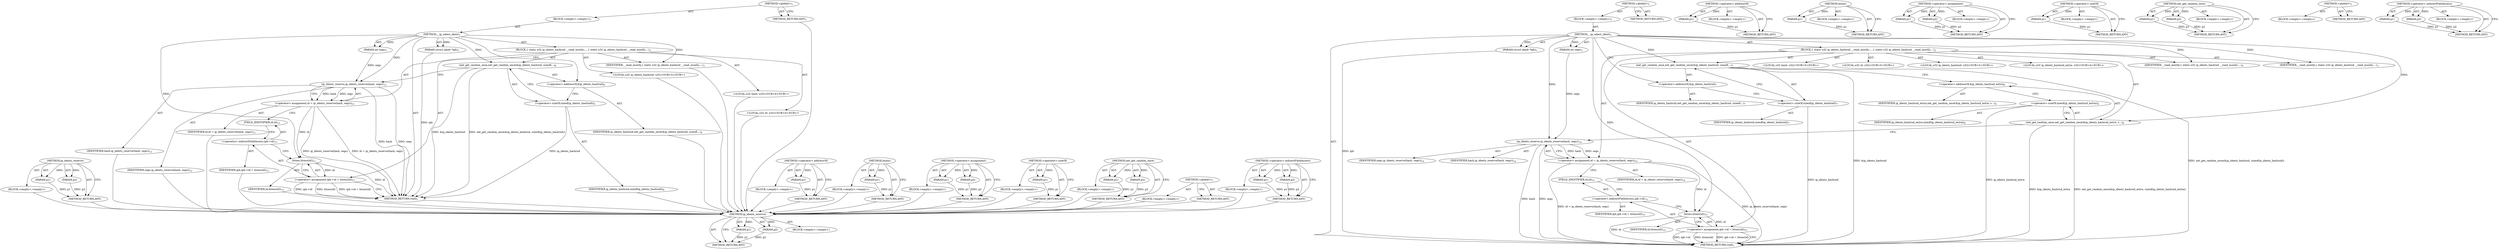 digraph "&lt;operator&gt;.indirectFieldAccess" {
vulnerable_71 [label=<(METHOD,ip_idents_reserve)>];
vulnerable_72 [label=<(PARAM,p1)>];
vulnerable_73 [label=<(PARAM,p2)>];
vulnerable_74 [label=<(BLOCK,&lt;empty&gt;,&lt;empty&gt;)>];
vulnerable_75 [label=<(METHOD_RETURN,ANY)>];
vulnerable_6 [label=<(METHOD,&lt;global&gt;)<SUB>1</SUB>>];
vulnerable_7 [label=<(BLOCK,&lt;empty&gt;,&lt;empty&gt;)<SUB>1</SUB>>];
vulnerable_8 [label=<(METHOD,__ip_select_ident)<SUB>1</SUB>>];
vulnerable_9 [label=<(PARAM,struct iphdr *iph)<SUB>1</SUB>>];
vulnerable_10 [label=<(PARAM,int segs)<SUB>1</SUB>>];
vulnerable_11 [label=<(BLOCK,{
 	static u32 ip_idents_hashrnd __read_mostly;...,{
 	static u32 ip_idents_hashrnd __read_mostly;...)<SUB>2</SUB>>];
vulnerable_12 [label="<(LOCAL,u32 ip_idents_hashrnd: u32)<SUB>3</SUB>>"];
vulnerable_13 [label=<(IDENTIFIER,__read_mostly,{
 	static u32 ip_idents_hashrnd __read_mostly;...)<SUB>3</SUB>>];
vulnerable_14 [label="<(LOCAL,u32 hash: u32)<SUB>4</SUB>>"];
vulnerable_15 [label="<(LOCAL,u32 id: u32)<SUB>4</SUB>>"];
vulnerable_16 [label=<(net_get_random_once,net_get_random_once(&amp;ip_idents_hashrnd, sizeof(...)<SUB>6</SUB>>];
vulnerable_17 [label=<(&lt;operator&gt;.addressOf,&amp;ip_idents_hashrnd)<SUB>6</SUB>>];
vulnerable_18 [label=<(IDENTIFIER,ip_idents_hashrnd,net_get_random_once(&amp;ip_idents_hashrnd, sizeof(...)<SUB>6</SUB>>];
vulnerable_19 [label=<(&lt;operator&gt;.sizeOf,sizeof(ip_idents_hashrnd))<SUB>6</SUB>>];
vulnerable_20 [label=<(IDENTIFIER,ip_idents_hashrnd,sizeof(ip_idents_hashrnd))<SUB>6</SUB>>];
vulnerable_21 [label=<(&lt;operator&gt;.assignment,id = ip_idents_reserve(hash, segs))<SUB>12</SUB>>];
vulnerable_22 [label=<(IDENTIFIER,id,id = ip_idents_reserve(hash, segs))<SUB>12</SUB>>];
vulnerable_23 [label=<(ip_idents_reserve,ip_idents_reserve(hash, segs))<SUB>12</SUB>>];
vulnerable_24 [label=<(IDENTIFIER,hash,ip_idents_reserve(hash, segs))<SUB>12</SUB>>];
vulnerable_25 [label=<(IDENTIFIER,segs,ip_idents_reserve(hash, segs))<SUB>12</SUB>>];
vulnerable_26 [label=<(&lt;operator&gt;.assignment,iph-&gt;id = htons(id))<SUB>13</SUB>>];
vulnerable_27 [label=<(&lt;operator&gt;.indirectFieldAccess,iph-&gt;id)<SUB>13</SUB>>];
vulnerable_28 [label=<(IDENTIFIER,iph,iph-&gt;id = htons(id))<SUB>13</SUB>>];
vulnerable_29 [label=<(FIELD_IDENTIFIER,id,id)<SUB>13</SUB>>];
vulnerable_30 [label=<(htons,htons(id))<SUB>13</SUB>>];
vulnerable_31 [label=<(IDENTIFIER,id,htons(id))<SUB>13</SUB>>];
vulnerable_32 [label=<(METHOD_RETURN,void)<SUB>1</SUB>>];
vulnerable_34 [label=<(METHOD_RETURN,ANY)<SUB>1</SUB>>];
vulnerable_58 [label=<(METHOD,&lt;operator&gt;.addressOf)>];
vulnerable_59 [label=<(PARAM,p1)>];
vulnerable_60 [label=<(BLOCK,&lt;empty&gt;,&lt;empty&gt;)>];
vulnerable_61 [label=<(METHOD_RETURN,ANY)>];
vulnerable_81 [label=<(METHOD,htons)>];
vulnerable_82 [label=<(PARAM,p1)>];
vulnerable_83 [label=<(BLOCK,&lt;empty&gt;,&lt;empty&gt;)>];
vulnerable_84 [label=<(METHOD_RETURN,ANY)>];
vulnerable_66 [label=<(METHOD,&lt;operator&gt;.assignment)>];
vulnerable_67 [label=<(PARAM,p1)>];
vulnerable_68 [label=<(PARAM,p2)>];
vulnerable_69 [label=<(BLOCK,&lt;empty&gt;,&lt;empty&gt;)>];
vulnerable_70 [label=<(METHOD_RETURN,ANY)>];
vulnerable_62 [label=<(METHOD,&lt;operator&gt;.sizeOf)>];
vulnerable_63 [label=<(PARAM,p1)>];
vulnerable_64 [label=<(BLOCK,&lt;empty&gt;,&lt;empty&gt;)>];
vulnerable_65 [label=<(METHOD_RETURN,ANY)>];
vulnerable_53 [label=<(METHOD,net_get_random_once)>];
vulnerable_54 [label=<(PARAM,p1)>];
vulnerable_55 [label=<(PARAM,p2)>];
vulnerable_56 [label=<(BLOCK,&lt;empty&gt;,&lt;empty&gt;)>];
vulnerable_57 [label=<(METHOD_RETURN,ANY)>];
vulnerable_47 [label=<(METHOD,&lt;global&gt;)<SUB>1</SUB>>];
vulnerable_48 [label=<(BLOCK,&lt;empty&gt;,&lt;empty&gt;)>];
vulnerable_49 [label=<(METHOD_RETURN,ANY)>];
vulnerable_76 [label=<(METHOD,&lt;operator&gt;.indirectFieldAccess)>];
vulnerable_77 [label=<(PARAM,p1)>];
vulnerable_78 [label=<(PARAM,p2)>];
vulnerable_79 [label=<(BLOCK,&lt;empty&gt;,&lt;empty&gt;)>];
vulnerable_80 [label=<(METHOD_RETURN,ANY)>];
fixed_78 [label=<(METHOD,ip_idents_reserve)>];
fixed_79 [label=<(PARAM,p1)>];
fixed_80 [label=<(PARAM,p2)>];
fixed_81 [label=<(BLOCK,&lt;empty&gt;,&lt;empty&gt;)>];
fixed_82 [label=<(METHOD_RETURN,ANY)>];
fixed_6 [label=<(METHOD,&lt;global&gt;)<SUB>1</SUB>>];
fixed_7 [label=<(BLOCK,&lt;empty&gt;,&lt;empty&gt;)<SUB>1</SUB>>];
fixed_8 [label=<(METHOD,__ip_select_ident)<SUB>1</SUB>>];
fixed_9 [label=<(PARAM,struct iphdr *iph)<SUB>1</SUB>>];
fixed_10 [label=<(PARAM,int segs)<SUB>1</SUB>>];
fixed_11 [label=<(BLOCK,{
 	static u32 ip_idents_hashrnd __read_mostly;...,{
 	static u32 ip_idents_hashrnd __read_mostly;...)<SUB>2</SUB>>];
fixed_12 [label="<(LOCAL,u32 ip_idents_hashrnd: u32)<SUB>3</SUB>>"];
fixed_13 [label=<(IDENTIFIER,__read_mostly,{
 	static u32 ip_idents_hashrnd __read_mostly;...)<SUB>3</SUB>>];
fixed_14 [label="<(LOCAL,u32 ip_idents_hashrnd_extra: u32)<SUB>4</SUB>>"];
fixed_15 [label=<(IDENTIFIER,__read_mostly,{
 	static u32 ip_idents_hashrnd __read_mostly;...)<SUB>4</SUB>>];
fixed_16 [label="<(LOCAL,u32 hash: u32)<SUB>5</SUB>>"];
fixed_17 [label="<(LOCAL,u32 id: u32)<SUB>5</SUB>>"];
fixed_18 [label=<(net_get_random_once,net_get_random_once(&amp;ip_idents_hashrnd, sizeof(...)<SUB>7</SUB>>];
fixed_19 [label=<(&lt;operator&gt;.addressOf,&amp;ip_idents_hashrnd)<SUB>7</SUB>>];
fixed_20 [label=<(IDENTIFIER,ip_idents_hashrnd,net_get_random_once(&amp;ip_idents_hashrnd, sizeof(...)<SUB>7</SUB>>];
fixed_21 [label=<(&lt;operator&gt;.sizeOf,sizeof(ip_idents_hashrnd))<SUB>7</SUB>>];
fixed_22 [label=<(IDENTIFIER,ip_idents_hashrnd,sizeof(ip_idents_hashrnd))<SUB>7</SUB>>];
fixed_23 [label=<(net_get_random_once,net_get_random_once(&amp;ip_idents_hashrnd_extra, s...)<SUB>8</SUB>>];
fixed_24 [label=<(&lt;operator&gt;.addressOf,&amp;ip_idents_hashrnd_extra)<SUB>8</SUB>>];
fixed_25 [label=<(IDENTIFIER,ip_idents_hashrnd_extra,net_get_random_once(&amp;ip_idents_hashrnd_extra, s...)<SUB>8</SUB>>];
fixed_26 [label=<(&lt;operator&gt;.sizeOf,sizeof(ip_idents_hashrnd_extra))<SUB>8</SUB>>];
fixed_27 [label=<(IDENTIFIER,ip_idents_hashrnd_extra,sizeof(ip_idents_hashrnd_extra))<SUB>8</SUB>>];
fixed_28 [label=<(&lt;operator&gt;.assignment,id = ip_idents_reserve(hash, segs))<SUB>14</SUB>>];
fixed_29 [label=<(IDENTIFIER,id,id = ip_idents_reserve(hash, segs))<SUB>14</SUB>>];
fixed_30 [label=<(ip_idents_reserve,ip_idents_reserve(hash, segs))<SUB>14</SUB>>];
fixed_31 [label=<(IDENTIFIER,hash,ip_idents_reserve(hash, segs))<SUB>14</SUB>>];
fixed_32 [label=<(IDENTIFIER,segs,ip_idents_reserve(hash, segs))<SUB>14</SUB>>];
fixed_33 [label=<(&lt;operator&gt;.assignment,iph-&gt;id = htons(id))<SUB>15</SUB>>];
fixed_34 [label=<(&lt;operator&gt;.indirectFieldAccess,iph-&gt;id)<SUB>15</SUB>>];
fixed_35 [label=<(IDENTIFIER,iph,iph-&gt;id = htons(id))<SUB>15</SUB>>];
fixed_36 [label=<(FIELD_IDENTIFIER,id,id)<SUB>15</SUB>>];
fixed_37 [label=<(htons,htons(id))<SUB>15</SUB>>];
fixed_38 [label=<(IDENTIFIER,id,htons(id))<SUB>15</SUB>>];
fixed_39 [label=<(METHOD_RETURN,void)<SUB>1</SUB>>];
fixed_41 [label=<(METHOD_RETURN,ANY)<SUB>1</SUB>>];
fixed_65 [label=<(METHOD,&lt;operator&gt;.addressOf)>];
fixed_66 [label=<(PARAM,p1)>];
fixed_67 [label=<(BLOCK,&lt;empty&gt;,&lt;empty&gt;)>];
fixed_68 [label=<(METHOD_RETURN,ANY)>];
fixed_88 [label=<(METHOD,htons)>];
fixed_89 [label=<(PARAM,p1)>];
fixed_90 [label=<(BLOCK,&lt;empty&gt;,&lt;empty&gt;)>];
fixed_91 [label=<(METHOD_RETURN,ANY)>];
fixed_73 [label=<(METHOD,&lt;operator&gt;.assignment)>];
fixed_74 [label=<(PARAM,p1)>];
fixed_75 [label=<(PARAM,p2)>];
fixed_76 [label=<(BLOCK,&lt;empty&gt;,&lt;empty&gt;)>];
fixed_77 [label=<(METHOD_RETURN,ANY)>];
fixed_69 [label=<(METHOD,&lt;operator&gt;.sizeOf)>];
fixed_70 [label=<(PARAM,p1)>];
fixed_71 [label=<(BLOCK,&lt;empty&gt;,&lt;empty&gt;)>];
fixed_72 [label=<(METHOD_RETURN,ANY)>];
fixed_60 [label=<(METHOD,net_get_random_once)>];
fixed_61 [label=<(PARAM,p1)>];
fixed_62 [label=<(PARAM,p2)>];
fixed_63 [label=<(BLOCK,&lt;empty&gt;,&lt;empty&gt;)>];
fixed_64 [label=<(METHOD_RETURN,ANY)>];
fixed_54 [label=<(METHOD,&lt;global&gt;)<SUB>1</SUB>>];
fixed_55 [label=<(BLOCK,&lt;empty&gt;,&lt;empty&gt;)>];
fixed_56 [label=<(METHOD_RETURN,ANY)>];
fixed_83 [label=<(METHOD,&lt;operator&gt;.indirectFieldAccess)>];
fixed_84 [label=<(PARAM,p1)>];
fixed_85 [label=<(PARAM,p2)>];
fixed_86 [label=<(BLOCK,&lt;empty&gt;,&lt;empty&gt;)>];
fixed_87 [label=<(METHOD_RETURN,ANY)>];
vulnerable_71 -> vulnerable_72  [key=0, label="AST: "];
vulnerable_71 -> vulnerable_72  [key=1, label="DDG: "];
vulnerable_71 -> vulnerable_74  [key=0, label="AST: "];
vulnerable_71 -> vulnerable_73  [key=0, label="AST: "];
vulnerable_71 -> vulnerable_73  [key=1, label="DDG: "];
vulnerable_71 -> vulnerable_75  [key=0, label="AST: "];
vulnerable_71 -> vulnerable_75  [key=1, label="CFG: "];
vulnerable_72 -> vulnerable_75  [key=0, label="DDG: p1"];
vulnerable_73 -> vulnerable_75  [key=0, label="DDG: p2"];
vulnerable_74 -> fixed_78  [key=0];
vulnerable_75 -> fixed_78  [key=0];
vulnerable_6 -> vulnerable_7  [key=0, label="AST: "];
vulnerable_6 -> vulnerable_34  [key=0, label="AST: "];
vulnerable_6 -> vulnerable_34  [key=1, label="CFG: "];
vulnerable_7 -> vulnerable_8  [key=0, label="AST: "];
vulnerable_8 -> vulnerable_9  [key=0, label="AST: "];
vulnerable_8 -> vulnerable_9  [key=1, label="DDG: "];
vulnerable_8 -> vulnerable_10  [key=0, label="AST: "];
vulnerable_8 -> vulnerable_10  [key=1, label="DDG: "];
vulnerable_8 -> vulnerable_11  [key=0, label="AST: "];
vulnerable_8 -> vulnerable_32  [key=0, label="AST: "];
vulnerable_8 -> vulnerable_17  [key=0, label="CFG: "];
vulnerable_8 -> vulnerable_13  [key=0, label="DDG: "];
vulnerable_8 -> vulnerable_16  [key=0, label="DDG: "];
vulnerable_8 -> vulnerable_23  [key=0, label="DDG: "];
vulnerable_8 -> vulnerable_30  [key=0, label="DDG: "];
vulnerable_9 -> vulnerable_32  [key=0, label="DDG: iph"];
vulnerable_10 -> vulnerable_23  [key=0, label="DDG: segs"];
vulnerable_11 -> vulnerable_12  [key=0, label="AST: "];
vulnerable_11 -> vulnerable_13  [key=0, label="AST: "];
vulnerable_11 -> vulnerable_14  [key=0, label="AST: "];
vulnerable_11 -> vulnerable_15  [key=0, label="AST: "];
vulnerable_11 -> vulnerable_16  [key=0, label="AST: "];
vulnerable_11 -> vulnerable_21  [key=0, label="AST: "];
vulnerable_11 -> vulnerable_26  [key=0, label="AST: "];
vulnerable_12 -> fixed_78  [key=0];
vulnerable_13 -> fixed_78  [key=0];
vulnerable_14 -> fixed_78  [key=0];
vulnerable_15 -> fixed_78  [key=0];
vulnerable_16 -> vulnerable_17  [key=0, label="AST: "];
vulnerable_16 -> vulnerable_19  [key=0, label="AST: "];
vulnerable_16 -> vulnerable_23  [key=0, label="CFG: "];
vulnerable_16 -> vulnerable_32  [key=0, label="DDG: &amp;ip_idents_hashrnd"];
vulnerable_16 -> vulnerable_32  [key=1, label="DDG: net_get_random_once(&amp;ip_idents_hashrnd, sizeof(ip_idents_hashrnd))"];
vulnerable_17 -> vulnerable_18  [key=0, label="AST: "];
vulnerable_17 -> vulnerable_19  [key=0, label="CFG: "];
vulnerable_18 -> fixed_78  [key=0];
vulnerable_19 -> vulnerable_20  [key=0, label="AST: "];
vulnerable_19 -> vulnerable_16  [key=0, label="CFG: "];
vulnerable_19 -> vulnerable_32  [key=0, label="DDG: ip_idents_hashrnd"];
vulnerable_20 -> fixed_78  [key=0];
vulnerable_21 -> vulnerable_22  [key=0, label="AST: "];
vulnerable_21 -> vulnerable_23  [key=0, label="AST: "];
vulnerable_21 -> vulnerable_29  [key=0, label="CFG: "];
vulnerable_21 -> vulnerable_32  [key=0, label="DDG: ip_idents_reserve(hash, segs)"];
vulnerable_21 -> vulnerable_32  [key=1, label="DDG: id = ip_idents_reserve(hash, segs)"];
vulnerable_21 -> vulnerable_30  [key=0, label="DDG: id"];
vulnerable_22 -> fixed_78  [key=0];
vulnerable_23 -> vulnerable_24  [key=0, label="AST: "];
vulnerable_23 -> vulnerable_25  [key=0, label="AST: "];
vulnerable_23 -> vulnerable_21  [key=0, label="CFG: "];
vulnerable_23 -> vulnerable_21  [key=1, label="DDG: hash"];
vulnerable_23 -> vulnerable_21  [key=2, label="DDG: segs"];
vulnerable_23 -> vulnerable_32  [key=0, label="DDG: hash"];
vulnerable_23 -> vulnerable_32  [key=1, label="DDG: segs"];
vulnerable_24 -> fixed_78  [key=0];
vulnerable_25 -> fixed_78  [key=0];
vulnerable_26 -> vulnerable_27  [key=0, label="AST: "];
vulnerable_26 -> vulnerable_30  [key=0, label="AST: "];
vulnerable_26 -> vulnerable_32  [key=0, label="CFG: "];
vulnerable_26 -> vulnerable_32  [key=1, label="DDG: iph-&gt;id"];
vulnerable_26 -> vulnerable_32  [key=2, label="DDG: htons(id)"];
vulnerable_26 -> vulnerable_32  [key=3, label="DDG: iph-&gt;id = htons(id)"];
vulnerable_27 -> vulnerable_28  [key=0, label="AST: "];
vulnerable_27 -> vulnerable_29  [key=0, label="AST: "];
vulnerable_27 -> vulnerable_30  [key=0, label="CFG: "];
vulnerable_28 -> fixed_78  [key=0];
vulnerable_29 -> vulnerable_27  [key=0, label="CFG: "];
vulnerable_30 -> vulnerable_31  [key=0, label="AST: "];
vulnerable_30 -> vulnerable_26  [key=0, label="CFG: "];
vulnerable_30 -> vulnerable_26  [key=1, label="DDG: id"];
vulnerable_30 -> vulnerable_32  [key=0, label="DDG: id"];
vulnerable_31 -> fixed_78  [key=0];
vulnerable_32 -> fixed_78  [key=0];
vulnerable_34 -> fixed_78  [key=0];
vulnerable_58 -> vulnerable_59  [key=0, label="AST: "];
vulnerable_58 -> vulnerable_59  [key=1, label="DDG: "];
vulnerable_58 -> vulnerable_60  [key=0, label="AST: "];
vulnerable_58 -> vulnerable_61  [key=0, label="AST: "];
vulnerable_58 -> vulnerable_61  [key=1, label="CFG: "];
vulnerable_59 -> vulnerable_61  [key=0, label="DDG: p1"];
vulnerable_60 -> fixed_78  [key=0];
vulnerable_61 -> fixed_78  [key=0];
vulnerable_81 -> vulnerable_82  [key=0, label="AST: "];
vulnerable_81 -> vulnerable_82  [key=1, label="DDG: "];
vulnerable_81 -> vulnerable_83  [key=0, label="AST: "];
vulnerable_81 -> vulnerable_84  [key=0, label="AST: "];
vulnerable_81 -> vulnerable_84  [key=1, label="CFG: "];
vulnerable_82 -> vulnerable_84  [key=0, label="DDG: p1"];
vulnerable_83 -> fixed_78  [key=0];
vulnerable_84 -> fixed_78  [key=0];
vulnerable_66 -> vulnerable_67  [key=0, label="AST: "];
vulnerable_66 -> vulnerable_67  [key=1, label="DDG: "];
vulnerable_66 -> vulnerable_69  [key=0, label="AST: "];
vulnerable_66 -> vulnerable_68  [key=0, label="AST: "];
vulnerable_66 -> vulnerable_68  [key=1, label="DDG: "];
vulnerable_66 -> vulnerable_70  [key=0, label="AST: "];
vulnerable_66 -> vulnerable_70  [key=1, label="CFG: "];
vulnerable_67 -> vulnerable_70  [key=0, label="DDG: p1"];
vulnerable_68 -> vulnerable_70  [key=0, label="DDG: p2"];
vulnerable_69 -> fixed_78  [key=0];
vulnerable_70 -> fixed_78  [key=0];
vulnerable_62 -> vulnerable_63  [key=0, label="AST: "];
vulnerable_62 -> vulnerable_63  [key=1, label="DDG: "];
vulnerable_62 -> vulnerable_64  [key=0, label="AST: "];
vulnerable_62 -> vulnerable_65  [key=0, label="AST: "];
vulnerable_62 -> vulnerable_65  [key=1, label="CFG: "];
vulnerable_63 -> vulnerable_65  [key=0, label="DDG: p1"];
vulnerable_64 -> fixed_78  [key=0];
vulnerable_65 -> fixed_78  [key=0];
vulnerable_53 -> vulnerable_54  [key=0, label="AST: "];
vulnerable_53 -> vulnerable_54  [key=1, label="DDG: "];
vulnerable_53 -> vulnerable_56  [key=0, label="AST: "];
vulnerable_53 -> vulnerable_55  [key=0, label="AST: "];
vulnerable_53 -> vulnerable_55  [key=1, label="DDG: "];
vulnerable_53 -> vulnerable_57  [key=0, label="AST: "];
vulnerable_53 -> vulnerable_57  [key=1, label="CFG: "];
vulnerable_54 -> vulnerable_57  [key=0, label="DDG: p1"];
vulnerable_55 -> vulnerable_57  [key=0, label="DDG: p2"];
vulnerable_56 -> fixed_78  [key=0];
vulnerable_57 -> fixed_78  [key=0];
vulnerable_47 -> vulnerable_48  [key=0, label="AST: "];
vulnerable_47 -> vulnerable_49  [key=0, label="AST: "];
vulnerable_47 -> vulnerable_49  [key=1, label="CFG: "];
vulnerable_48 -> fixed_78  [key=0];
vulnerable_49 -> fixed_78  [key=0];
vulnerable_76 -> vulnerable_77  [key=0, label="AST: "];
vulnerable_76 -> vulnerable_77  [key=1, label="DDG: "];
vulnerable_76 -> vulnerable_79  [key=0, label="AST: "];
vulnerable_76 -> vulnerable_78  [key=0, label="AST: "];
vulnerable_76 -> vulnerable_78  [key=1, label="DDG: "];
vulnerable_76 -> vulnerable_80  [key=0, label="AST: "];
vulnerable_76 -> vulnerable_80  [key=1, label="CFG: "];
vulnerable_77 -> vulnerable_80  [key=0, label="DDG: p1"];
vulnerable_78 -> vulnerable_80  [key=0, label="DDG: p2"];
vulnerable_79 -> fixed_78  [key=0];
vulnerable_80 -> fixed_78  [key=0];
fixed_78 -> fixed_79  [key=0, label="AST: "];
fixed_78 -> fixed_79  [key=1, label="DDG: "];
fixed_78 -> fixed_81  [key=0, label="AST: "];
fixed_78 -> fixed_80  [key=0, label="AST: "];
fixed_78 -> fixed_80  [key=1, label="DDG: "];
fixed_78 -> fixed_82  [key=0, label="AST: "];
fixed_78 -> fixed_82  [key=1, label="CFG: "];
fixed_79 -> fixed_82  [key=0, label="DDG: p1"];
fixed_80 -> fixed_82  [key=0, label="DDG: p2"];
fixed_6 -> fixed_7  [key=0, label="AST: "];
fixed_6 -> fixed_41  [key=0, label="AST: "];
fixed_6 -> fixed_41  [key=1, label="CFG: "];
fixed_7 -> fixed_8  [key=0, label="AST: "];
fixed_8 -> fixed_9  [key=0, label="AST: "];
fixed_8 -> fixed_9  [key=1, label="DDG: "];
fixed_8 -> fixed_10  [key=0, label="AST: "];
fixed_8 -> fixed_10  [key=1, label="DDG: "];
fixed_8 -> fixed_11  [key=0, label="AST: "];
fixed_8 -> fixed_39  [key=0, label="AST: "];
fixed_8 -> fixed_19  [key=0, label="CFG: "];
fixed_8 -> fixed_13  [key=0, label="DDG: "];
fixed_8 -> fixed_15  [key=0, label="DDG: "];
fixed_8 -> fixed_18  [key=0, label="DDG: "];
fixed_8 -> fixed_23  [key=0, label="DDG: "];
fixed_8 -> fixed_30  [key=0, label="DDG: "];
fixed_8 -> fixed_37  [key=0, label="DDG: "];
fixed_9 -> fixed_39  [key=0, label="DDG: iph"];
fixed_10 -> fixed_30  [key=0, label="DDG: segs"];
fixed_11 -> fixed_12  [key=0, label="AST: "];
fixed_11 -> fixed_13  [key=0, label="AST: "];
fixed_11 -> fixed_14  [key=0, label="AST: "];
fixed_11 -> fixed_15  [key=0, label="AST: "];
fixed_11 -> fixed_16  [key=0, label="AST: "];
fixed_11 -> fixed_17  [key=0, label="AST: "];
fixed_11 -> fixed_18  [key=0, label="AST: "];
fixed_11 -> fixed_23  [key=0, label="AST: "];
fixed_11 -> fixed_28  [key=0, label="AST: "];
fixed_11 -> fixed_33  [key=0, label="AST: "];
fixed_18 -> fixed_19  [key=0, label="AST: "];
fixed_18 -> fixed_21  [key=0, label="AST: "];
fixed_18 -> fixed_24  [key=0, label="CFG: "];
fixed_18 -> fixed_39  [key=0, label="DDG: &amp;ip_idents_hashrnd"];
fixed_18 -> fixed_39  [key=1, label="DDG: net_get_random_once(&amp;ip_idents_hashrnd, sizeof(ip_idents_hashrnd))"];
fixed_19 -> fixed_20  [key=0, label="AST: "];
fixed_19 -> fixed_21  [key=0, label="CFG: "];
fixed_21 -> fixed_22  [key=0, label="AST: "];
fixed_21 -> fixed_18  [key=0, label="CFG: "];
fixed_21 -> fixed_39  [key=0, label="DDG: ip_idents_hashrnd"];
fixed_23 -> fixed_24  [key=0, label="AST: "];
fixed_23 -> fixed_26  [key=0, label="AST: "];
fixed_23 -> fixed_30  [key=0, label="CFG: "];
fixed_23 -> fixed_39  [key=0, label="DDG: &amp;ip_idents_hashrnd_extra"];
fixed_23 -> fixed_39  [key=1, label="DDG: net_get_random_once(&amp;ip_idents_hashrnd_extra, sizeof(ip_idents_hashrnd_extra))"];
fixed_24 -> fixed_25  [key=0, label="AST: "];
fixed_24 -> fixed_26  [key=0, label="CFG: "];
fixed_26 -> fixed_27  [key=0, label="AST: "];
fixed_26 -> fixed_23  [key=0, label="CFG: "];
fixed_26 -> fixed_39  [key=0, label="DDG: ip_idents_hashrnd_extra"];
fixed_28 -> fixed_29  [key=0, label="AST: "];
fixed_28 -> fixed_30  [key=0, label="AST: "];
fixed_28 -> fixed_36  [key=0, label="CFG: "];
fixed_28 -> fixed_39  [key=0, label="DDG: ip_idents_reserve(hash, segs)"];
fixed_28 -> fixed_39  [key=1, label="DDG: id = ip_idents_reserve(hash, segs)"];
fixed_28 -> fixed_37  [key=0, label="DDG: id"];
fixed_30 -> fixed_31  [key=0, label="AST: "];
fixed_30 -> fixed_32  [key=0, label="AST: "];
fixed_30 -> fixed_28  [key=0, label="CFG: "];
fixed_30 -> fixed_28  [key=1, label="DDG: hash"];
fixed_30 -> fixed_28  [key=2, label="DDG: segs"];
fixed_30 -> fixed_39  [key=0, label="DDG: hash"];
fixed_30 -> fixed_39  [key=1, label="DDG: segs"];
fixed_33 -> fixed_34  [key=0, label="AST: "];
fixed_33 -> fixed_37  [key=0, label="AST: "];
fixed_33 -> fixed_39  [key=0, label="CFG: "];
fixed_33 -> fixed_39  [key=1, label="DDG: iph-&gt;id"];
fixed_33 -> fixed_39  [key=2, label="DDG: htons(id)"];
fixed_33 -> fixed_39  [key=3, label="DDG: iph-&gt;id = htons(id)"];
fixed_34 -> fixed_35  [key=0, label="AST: "];
fixed_34 -> fixed_36  [key=0, label="AST: "];
fixed_34 -> fixed_37  [key=0, label="CFG: "];
fixed_36 -> fixed_34  [key=0, label="CFG: "];
fixed_37 -> fixed_38  [key=0, label="AST: "];
fixed_37 -> fixed_33  [key=0, label="CFG: "];
fixed_37 -> fixed_33  [key=1, label="DDG: id"];
fixed_37 -> fixed_39  [key=0, label="DDG: id"];
fixed_65 -> fixed_66  [key=0, label="AST: "];
fixed_65 -> fixed_66  [key=1, label="DDG: "];
fixed_65 -> fixed_67  [key=0, label="AST: "];
fixed_65 -> fixed_68  [key=0, label="AST: "];
fixed_65 -> fixed_68  [key=1, label="CFG: "];
fixed_66 -> fixed_68  [key=0, label="DDG: p1"];
fixed_88 -> fixed_89  [key=0, label="AST: "];
fixed_88 -> fixed_89  [key=1, label="DDG: "];
fixed_88 -> fixed_90  [key=0, label="AST: "];
fixed_88 -> fixed_91  [key=0, label="AST: "];
fixed_88 -> fixed_91  [key=1, label="CFG: "];
fixed_89 -> fixed_91  [key=0, label="DDG: p1"];
fixed_73 -> fixed_74  [key=0, label="AST: "];
fixed_73 -> fixed_74  [key=1, label="DDG: "];
fixed_73 -> fixed_76  [key=0, label="AST: "];
fixed_73 -> fixed_75  [key=0, label="AST: "];
fixed_73 -> fixed_75  [key=1, label="DDG: "];
fixed_73 -> fixed_77  [key=0, label="AST: "];
fixed_73 -> fixed_77  [key=1, label="CFG: "];
fixed_74 -> fixed_77  [key=0, label="DDG: p1"];
fixed_75 -> fixed_77  [key=0, label="DDG: p2"];
fixed_69 -> fixed_70  [key=0, label="AST: "];
fixed_69 -> fixed_70  [key=1, label="DDG: "];
fixed_69 -> fixed_71  [key=0, label="AST: "];
fixed_69 -> fixed_72  [key=0, label="AST: "];
fixed_69 -> fixed_72  [key=1, label="CFG: "];
fixed_70 -> fixed_72  [key=0, label="DDG: p1"];
fixed_60 -> fixed_61  [key=0, label="AST: "];
fixed_60 -> fixed_61  [key=1, label="DDG: "];
fixed_60 -> fixed_63  [key=0, label="AST: "];
fixed_60 -> fixed_62  [key=0, label="AST: "];
fixed_60 -> fixed_62  [key=1, label="DDG: "];
fixed_60 -> fixed_64  [key=0, label="AST: "];
fixed_60 -> fixed_64  [key=1, label="CFG: "];
fixed_61 -> fixed_64  [key=0, label="DDG: p1"];
fixed_62 -> fixed_64  [key=0, label="DDG: p2"];
fixed_54 -> fixed_55  [key=0, label="AST: "];
fixed_54 -> fixed_56  [key=0, label="AST: "];
fixed_54 -> fixed_56  [key=1, label="CFG: "];
fixed_83 -> fixed_84  [key=0, label="AST: "];
fixed_83 -> fixed_84  [key=1, label="DDG: "];
fixed_83 -> fixed_86  [key=0, label="AST: "];
fixed_83 -> fixed_85  [key=0, label="AST: "];
fixed_83 -> fixed_85  [key=1, label="DDG: "];
fixed_83 -> fixed_87  [key=0, label="AST: "];
fixed_83 -> fixed_87  [key=1, label="CFG: "];
fixed_84 -> fixed_87  [key=0, label="DDG: p1"];
fixed_85 -> fixed_87  [key=0, label="DDG: p2"];
}
